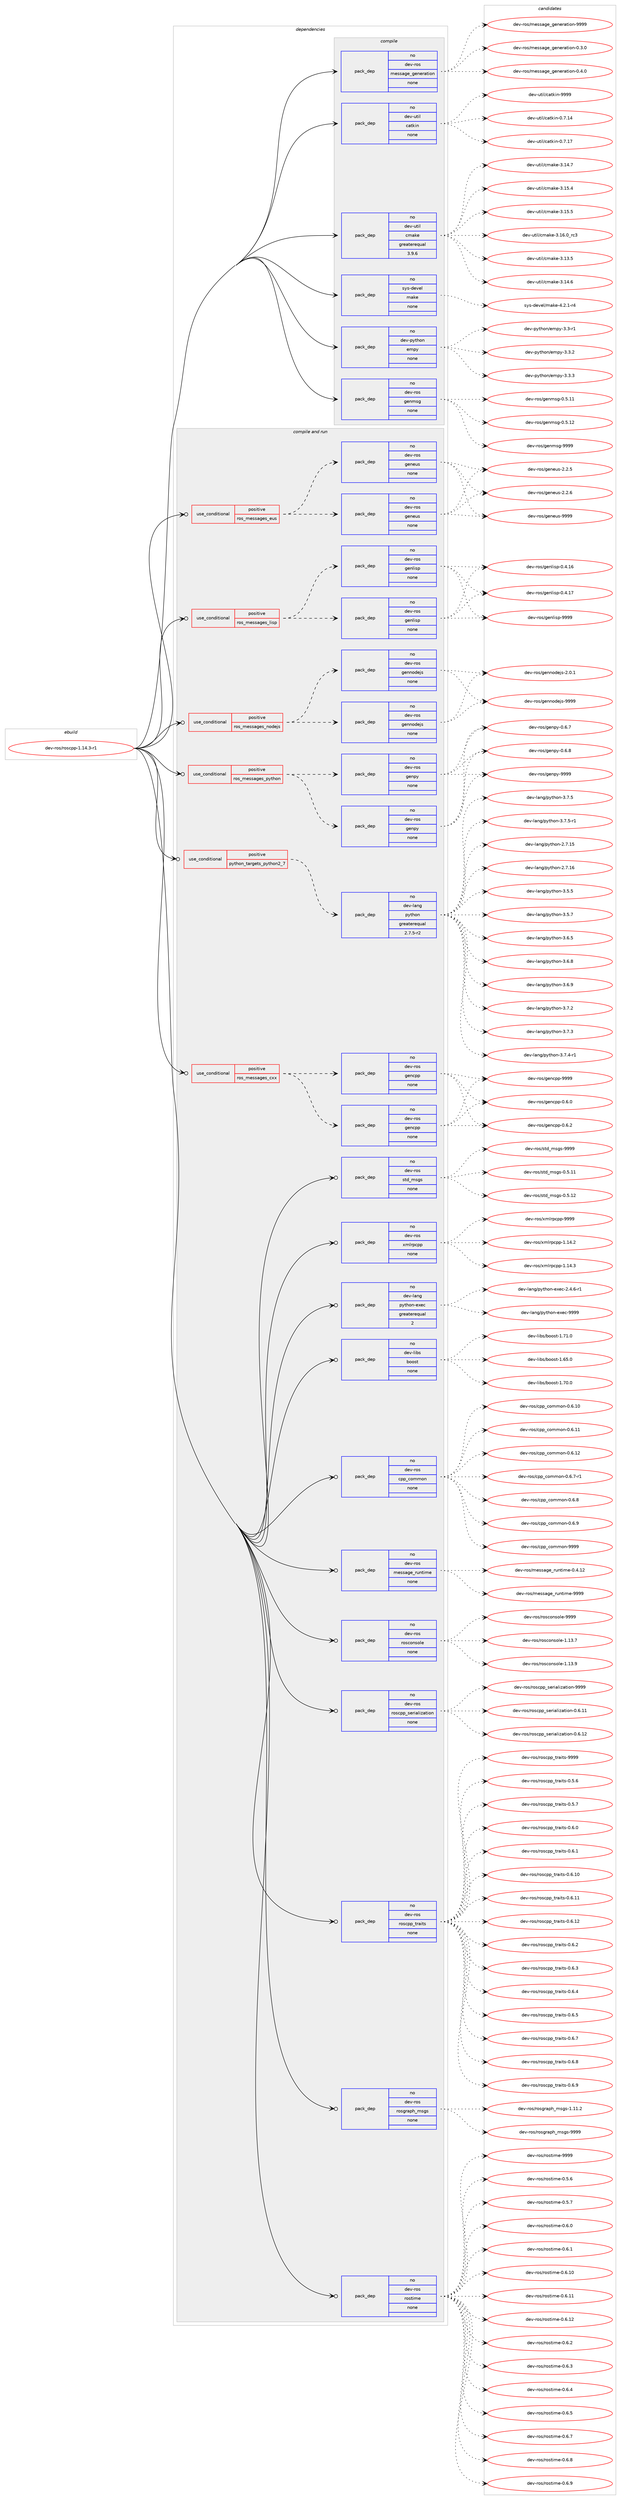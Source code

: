 digraph prolog {

# *************
# Graph options
# *************

newrank=true;
concentrate=true;
compound=true;
graph [rankdir=LR,fontname=Helvetica,fontsize=10,ranksep=1.5];#, ranksep=2.5, nodesep=0.2];
edge  [arrowhead=vee];
node  [fontname=Helvetica,fontsize=10];

# **********
# The ebuild
# **********

subgraph cluster_leftcol {
color=gray;
rank=same;
label=<<i>ebuild</i>>;
id [label="dev-ros/roscpp-1.14.3-r1", color=red, width=4, href="../dev-ros/roscpp-1.14.3-r1.svg"];
}

# ****************
# The dependencies
# ****************

subgraph cluster_midcol {
color=gray;
label=<<i>dependencies</i>>;
subgraph cluster_compile {
fillcolor="#eeeeee";
style=filled;
label=<<i>compile</i>>;
subgraph pack494303 {
dependency660759 [label=<<TABLE BORDER="0" CELLBORDER="1" CELLSPACING="0" CELLPADDING="4" WIDTH="220"><TR><TD ROWSPAN="6" CELLPADDING="30">pack_dep</TD></TR><TR><TD WIDTH="110">no</TD></TR><TR><TD>dev-python</TD></TR><TR><TD>empy</TD></TR><TR><TD>none</TD></TR><TR><TD></TD></TR></TABLE>>, shape=none, color=blue];
}
id:e -> dependency660759:w [weight=20,style="solid",arrowhead="vee"];
subgraph pack494304 {
dependency660760 [label=<<TABLE BORDER="0" CELLBORDER="1" CELLSPACING="0" CELLPADDING="4" WIDTH="220"><TR><TD ROWSPAN="6" CELLPADDING="30">pack_dep</TD></TR><TR><TD WIDTH="110">no</TD></TR><TR><TD>dev-ros</TD></TR><TR><TD>genmsg</TD></TR><TR><TD>none</TD></TR><TR><TD></TD></TR></TABLE>>, shape=none, color=blue];
}
id:e -> dependency660760:w [weight=20,style="solid",arrowhead="vee"];
subgraph pack494305 {
dependency660761 [label=<<TABLE BORDER="0" CELLBORDER="1" CELLSPACING="0" CELLPADDING="4" WIDTH="220"><TR><TD ROWSPAN="6" CELLPADDING="30">pack_dep</TD></TR><TR><TD WIDTH="110">no</TD></TR><TR><TD>dev-ros</TD></TR><TR><TD>message_generation</TD></TR><TR><TD>none</TD></TR><TR><TD></TD></TR></TABLE>>, shape=none, color=blue];
}
id:e -> dependency660761:w [weight=20,style="solid",arrowhead="vee"];
subgraph pack494306 {
dependency660762 [label=<<TABLE BORDER="0" CELLBORDER="1" CELLSPACING="0" CELLPADDING="4" WIDTH="220"><TR><TD ROWSPAN="6" CELLPADDING="30">pack_dep</TD></TR><TR><TD WIDTH="110">no</TD></TR><TR><TD>dev-util</TD></TR><TR><TD>catkin</TD></TR><TR><TD>none</TD></TR><TR><TD></TD></TR></TABLE>>, shape=none, color=blue];
}
id:e -> dependency660762:w [weight=20,style="solid",arrowhead="vee"];
subgraph pack494307 {
dependency660763 [label=<<TABLE BORDER="0" CELLBORDER="1" CELLSPACING="0" CELLPADDING="4" WIDTH="220"><TR><TD ROWSPAN="6" CELLPADDING="30">pack_dep</TD></TR><TR><TD WIDTH="110">no</TD></TR><TR><TD>dev-util</TD></TR><TR><TD>cmake</TD></TR><TR><TD>greaterequal</TD></TR><TR><TD>3.9.6</TD></TR></TABLE>>, shape=none, color=blue];
}
id:e -> dependency660763:w [weight=20,style="solid",arrowhead="vee"];
subgraph pack494308 {
dependency660764 [label=<<TABLE BORDER="0" CELLBORDER="1" CELLSPACING="0" CELLPADDING="4" WIDTH="220"><TR><TD ROWSPAN="6" CELLPADDING="30">pack_dep</TD></TR><TR><TD WIDTH="110">no</TD></TR><TR><TD>sys-devel</TD></TR><TR><TD>make</TD></TR><TR><TD>none</TD></TR><TR><TD></TD></TR></TABLE>>, shape=none, color=blue];
}
id:e -> dependency660764:w [weight=20,style="solid",arrowhead="vee"];
}
subgraph cluster_compileandrun {
fillcolor="#eeeeee";
style=filled;
label=<<i>compile and run</i>>;
subgraph cond154550 {
dependency660765 [label=<<TABLE BORDER="0" CELLBORDER="1" CELLSPACING="0" CELLPADDING="4"><TR><TD ROWSPAN="3" CELLPADDING="10">use_conditional</TD></TR><TR><TD>positive</TD></TR><TR><TD>python_targets_python2_7</TD></TR></TABLE>>, shape=none, color=red];
subgraph pack494309 {
dependency660766 [label=<<TABLE BORDER="0" CELLBORDER="1" CELLSPACING="0" CELLPADDING="4" WIDTH="220"><TR><TD ROWSPAN="6" CELLPADDING="30">pack_dep</TD></TR><TR><TD WIDTH="110">no</TD></TR><TR><TD>dev-lang</TD></TR><TR><TD>python</TD></TR><TR><TD>greaterequal</TD></TR><TR><TD>2.7.5-r2</TD></TR></TABLE>>, shape=none, color=blue];
}
dependency660765:e -> dependency660766:w [weight=20,style="dashed",arrowhead="vee"];
}
id:e -> dependency660765:w [weight=20,style="solid",arrowhead="odotvee"];
subgraph cond154551 {
dependency660767 [label=<<TABLE BORDER="0" CELLBORDER="1" CELLSPACING="0" CELLPADDING="4"><TR><TD ROWSPAN="3" CELLPADDING="10">use_conditional</TD></TR><TR><TD>positive</TD></TR><TR><TD>ros_messages_cxx</TD></TR></TABLE>>, shape=none, color=red];
subgraph pack494310 {
dependency660768 [label=<<TABLE BORDER="0" CELLBORDER="1" CELLSPACING="0" CELLPADDING="4" WIDTH="220"><TR><TD ROWSPAN="6" CELLPADDING="30">pack_dep</TD></TR><TR><TD WIDTH="110">no</TD></TR><TR><TD>dev-ros</TD></TR><TR><TD>gencpp</TD></TR><TR><TD>none</TD></TR><TR><TD></TD></TR></TABLE>>, shape=none, color=blue];
}
dependency660767:e -> dependency660768:w [weight=20,style="dashed",arrowhead="vee"];
subgraph pack494311 {
dependency660769 [label=<<TABLE BORDER="0" CELLBORDER="1" CELLSPACING="0" CELLPADDING="4" WIDTH="220"><TR><TD ROWSPAN="6" CELLPADDING="30">pack_dep</TD></TR><TR><TD WIDTH="110">no</TD></TR><TR><TD>dev-ros</TD></TR><TR><TD>gencpp</TD></TR><TR><TD>none</TD></TR><TR><TD></TD></TR></TABLE>>, shape=none, color=blue];
}
dependency660767:e -> dependency660769:w [weight=20,style="dashed",arrowhead="vee"];
}
id:e -> dependency660767:w [weight=20,style="solid",arrowhead="odotvee"];
subgraph cond154552 {
dependency660770 [label=<<TABLE BORDER="0" CELLBORDER="1" CELLSPACING="0" CELLPADDING="4"><TR><TD ROWSPAN="3" CELLPADDING="10">use_conditional</TD></TR><TR><TD>positive</TD></TR><TR><TD>ros_messages_eus</TD></TR></TABLE>>, shape=none, color=red];
subgraph pack494312 {
dependency660771 [label=<<TABLE BORDER="0" CELLBORDER="1" CELLSPACING="0" CELLPADDING="4" WIDTH="220"><TR><TD ROWSPAN="6" CELLPADDING="30">pack_dep</TD></TR><TR><TD WIDTH="110">no</TD></TR><TR><TD>dev-ros</TD></TR><TR><TD>geneus</TD></TR><TR><TD>none</TD></TR><TR><TD></TD></TR></TABLE>>, shape=none, color=blue];
}
dependency660770:e -> dependency660771:w [weight=20,style="dashed",arrowhead="vee"];
subgraph pack494313 {
dependency660772 [label=<<TABLE BORDER="0" CELLBORDER="1" CELLSPACING="0" CELLPADDING="4" WIDTH="220"><TR><TD ROWSPAN="6" CELLPADDING="30">pack_dep</TD></TR><TR><TD WIDTH="110">no</TD></TR><TR><TD>dev-ros</TD></TR><TR><TD>geneus</TD></TR><TR><TD>none</TD></TR><TR><TD></TD></TR></TABLE>>, shape=none, color=blue];
}
dependency660770:e -> dependency660772:w [weight=20,style="dashed",arrowhead="vee"];
}
id:e -> dependency660770:w [weight=20,style="solid",arrowhead="odotvee"];
subgraph cond154553 {
dependency660773 [label=<<TABLE BORDER="0" CELLBORDER="1" CELLSPACING="0" CELLPADDING="4"><TR><TD ROWSPAN="3" CELLPADDING="10">use_conditional</TD></TR><TR><TD>positive</TD></TR><TR><TD>ros_messages_lisp</TD></TR></TABLE>>, shape=none, color=red];
subgraph pack494314 {
dependency660774 [label=<<TABLE BORDER="0" CELLBORDER="1" CELLSPACING="0" CELLPADDING="4" WIDTH="220"><TR><TD ROWSPAN="6" CELLPADDING="30">pack_dep</TD></TR><TR><TD WIDTH="110">no</TD></TR><TR><TD>dev-ros</TD></TR><TR><TD>genlisp</TD></TR><TR><TD>none</TD></TR><TR><TD></TD></TR></TABLE>>, shape=none, color=blue];
}
dependency660773:e -> dependency660774:w [weight=20,style="dashed",arrowhead="vee"];
subgraph pack494315 {
dependency660775 [label=<<TABLE BORDER="0" CELLBORDER="1" CELLSPACING="0" CELLPADDING="4" WIDTH="220"><TR><TD ROWSPAN="6" CELLPADDING="30">pack_dep</TD></TR><TR><TD WIDTH="110">no</TD></TR><TR><TD>dev-ros</TD></TR><TR><TD>genlisp</TD></TR><TR><TD>none</TD></TR><TR><TD></TD></TR></TABLE>>, shape=none, color=blue];
}
dependency660773:e -> dependency660775:w [weight=20,style="dashed",arrowhead="vee"];
}
id:e -> dependency660773:w [weight=20,style="solid",arrowhead="odotvee"];
subgraph cond154554 {
dependency660776 [label=<<TABLE BORDER="0" CELLBORDER="1" CELLSPACING="0" CELLPADDING="4"><TR><TD ROWSPAN="3" CELLPADDING="10">use_conditional</TD></TR><TR><TD>positive</TD></TR><TR><TD>ros_messages_nodejs</TD></TR></TABLE>>, shape=none, color=red];
subgraph pack494316 {
dependency660777 [label=<<TABLE BORDER="0" CELLBORDER="1" CELLSPACING="0" CELLPADDING="4" WIDTH="220"><TR><TD ROWSPAN="6" CELLPADDING="30">pack_dep</TD></TR><TR><TD WIDTH="110">no</TD></TR><TR><TD>dev-ros</TD></TR><TR><TD>gennodejs</TD></TR><TR><TD>none</TD></TR><TR><TD></TD></TR></TABLE>>, shape=none, color=blue];
}
dependency660776:e -> dependency660777:w [weight=20,style="dashed",arrowhead="vee"];
subgraph pack494317 {
dependency660778 [label=<<TABLE BORDER="0" CELLBORDER="1" CELLSPACING="0" CELLPADDING="4" WIDTH="220"><TR><TD ROWSPAN="6" CELLPADDING="30">pack_dep</TD></TR><TR><TD WIDTH="110">no</TD></TR><TR><TD>dev-ros</TD></TR><TR><TD>gennodejs</TD></TR><TR><TD>none</TD></TR><TR><TD></TD></TR></TABLE>>, shape=none, color=blue];
}
dependency660776:e -> dependency660778:w [weight=20,style="dashed",arrowhead="vee"];
}
id:e -> dependency660776:w [weight=20,style="solid",arrowhead="odotvee"];
subgraph cond154555 {
dependency660779 [label=<<TABLE BORDER="0" CELLBORDER="1" CELLSPACING="0" CELLPADDING="4"><TR><TD ROWSPAN="3" CELLPADDING="10">use_conditional</TD></TR><TR><TD>positive</TD></TR><TR><TD>ros_messages_python</TD></TR></TABLE>>, shape=none, color=red];
subgraph pack494318 {
dependency660780 [label=<<TABLE BORDER="0" CELLBORDER="1" CELLSPACING="0" CELLPADDING="4" WIDTH="220"><TR><TD ROWSPAN="6" CELLPADDING="30">pack_dep</TD></TR><TR><TD WIDTH="110">no</TD></TR><TR><TD>dev-ros</TD></TR><TR><TD>genpy</TD></TR><TR><TD>none</TD></TR><TR><TD></TD></TR></TABLE>>, shape=none, color=blue];
}
dependency660779:e -> dependency660780:w [weight=20,style="dashed",arrowhead="vee"];
subgraph pack494319 {
dependency660781 [label=<<TABLE BORDER="0" CELLBORDER="1" CELLSPACING="0" CELLPADDING="4" WIDTH="220"><TR><TD ROWSPAN="6" CELLPADDING="30">pack_dep</TD></TR><TR><TD WIDTH="110">no</TD></TR><TR><TD>dev-ros</TD></TR><TR><TD>genpy</TD></TR><TR><TD>none</TD></TR><TR><TD></TD></TR></TABLE>>, shape=none, color=blue];
}
dependency660779:e -> dependency660781:w [weight=20,style="dashed",arrowhead="vee"];
}
id:e -> dependency660779:w [weight=20,style="solid",arrowhead="odotvee"];
subgraph pack494320 {
dependency660782 [label=<<TABLE BORDER="0" CELLBORDER="1" CELLSPACING="0" CELLPADDING="4" WIDTH="220"><TR><TD ROWSPAN="6" CELLPADDING="30">pack_dep</TD></TR><TR><TD WIDTH="110">no</TD></TR><TR><TD>dev-lang</TD></TR><TR><TD>python-exec</TD></TR><TR><TD>greaterequal</TD></TR><TR><TD>2</TD></TR></TABLE>>, shape=none, color=blue];
}
id:e -> dependency660782:w [weight=20,style="solid",arrowhead="odotvee"];
subgraph pack494321 {
dependency660783 [label=<<TABLE BORDER="0" CELLBORDER="1" CELLSPACING="0" CELLPADDING="4" WIDTH="220"><TR><TD ROWSPAN="6" CELLPADDING="30">pack_dep</TD></TR><TR><TD WIDTH="110">no</TD></TR><TR><TD>dev-libs</TD></TR><TR><TD>boost</TD></TR><TR><TD>none</TD></TR><TR><TD></TD></TR></TABLE>>, shape=none, color=blue];
}
id:e -> dependency660783:w [weight=20,style="solid",arrowhead="odotvee"];
subgraph pack494322 {
dependency660784 [label=<<TABLE BORDER="0" CELLBORDER="1" CELLSPACING="0" CELLPADDING="4" WIDTH="220"><TR><TD ROWSPAN="6" CELLPADDING="30">pack_dep</TD></TR><TR><TD WIDTH="110">no</TD></TR><TR><TD>dev-ros</TD></TR><TR><TD>cpp_common</TD></TR><TR><TD>none</TD></TR><TR><TD></TD></TR></TABLE>>, shape=none, color=blue];
}
id:e -> dependency660784:w [weight=20,style="solid",arrowhead="odotvee"];
subgraph pack494323 {
dependency660785 [label=<<TABLE BORDER="0" CELLBORDER="1" CELLSPACING="0" CELLPADDING="4" WIDTH="220"><TR><TD ROWSPAN="6" CELLPADDING="30">pack_dep</TD></TR><TR><TD WIDTH="110">no</TD></TR><TR><TD>dev-ros</TD></TR><TR><TD>message_runtime</TD></TR><TR><TD>none</TD></TR><TR><TD></TD></TR></TABLE>>, shape=none, color=blue];
}
id:e -> dependency660785:w [weight=20,style="solid",arrowhead="odotvee"];
subgraph pack494324 {
dependency660786 [label=<<TABLE BORDER="0" CELLBORDER="1" CELLSPACING="0" CELLPADDING="4" WIDTH="220"><TR><TD ROWSPAN="6" CELLPADDING="30">pack_dep</TD></TR><TR><TD WIDTH="110">no</TD></TR><TR><TD>dev-ros</TD></TR><TR><TD>rosconsole</TD></TR><TR><TD>none</TD></TR><TR><TD></TD></TR></TABLE>>, shape=none, color=blue];
}
id:e -> dependency660786:w [weight=20,style="solid",arrowhead="odotvee"];
subgraph pack494325 {
dependency660787 [label=<<TABLE BORDER="0" CELLBORDER="1" CELLSPACING="0" CELLPADDING="4" WIDTH="220"><TR><TD ROWSPAN="6" CELLPADDING="30">pack_dep</TD></TR><TR><TD WIDTH="110">no</TD></TR><TR><TD>dev-ros</TD></TR><TR><TD>roscpp_serialization</TD></TR><TR><TD>none</TD></TR><TR><TD></TD></TR></TABLE>>, shape=none, color=blue];
}
id:e -> dependency660787:w [weight=20,style="solid",arrowhead="odotvee"];
subgraph pack494326 {
dependency660788 [label=<<TABLE BORDER="0" CELLBORDER="1" CELLSPACING="0" CELLPADDING="4" WIDTH="220"><TR><TD ROWSPAN="6" CELLPADDING="30">pack_dep</TD></TR><TR><TD WIDTH="110">no</TD></TR><TR><TD>dev-ros</TD></TR><TR><TD>roscpp_traits</TD></TR><TR><TD>none</TD></TR><TR><TD></TD></TR></TABLE>>, shape=none, color=blue];
}
id:e -> dependency660788:w [weight=20,style="solid",arrowhead="odotvee"];
subgraph pack494327 {
dependency660789 [label=<<TABLE BORDER="0" CELLBORDER="1" CELLSPACING="0" CELLPADDING="4" WIDTH="220"><TR><TD ROWSPAN="6" CELLPADDING="30">pack_dep</TD></TR><TR><TD WIDTH="110">no</TD></TR><TR><TD>dev-ros</TD></TR><TR><TD>rosgraph_msgs</TD></TR><TR><TD>none</TD></TR><TR><TD></TD></TR></TABLE>>, shape=none, color=blue];
}
id:e -> dependency660789:w [weight=20,style="solid",arrowhead="odotvee"];
subgraph pack494328 {
dependency660790 [label=<<TABLE BORDER="0" CELLBORDER="1" CELLSPACING="0" CELLPADDING="4" WIDTH="220"><TR><TD ROWSPAN="6" CELLPADDING="30">pack_dep</TD></TR><TR><TD WIDTH="110">no</TD></TR><TR><TD>dev-ros</TD></TR><TR><TD>rostime</TD></TR><TR><TD>none</TD></TR><TR><TD></TD></TR></TABLE>>, shape=none, color=blue];
}
id:e -> dependency660790:w [weight=20,style="solid",arrowhead="odotvee"];
subgraph pack494329 {
dependency660791 [label=<<TABLE BORDER="0" CELLBORDER="1" CELLSPACING="0" CELLPADDING="4" WIDTH="220"><TR><TD ROWSPAN="6" CELLPADDING="30">pack_dep</TD></TR><TR><TD WIDTH="110">no</TD></TR><TR><TD>dev-ros</TD></TR><TR><TD>std_msgs</TD></TR><TR><TD>none</TD></TR><TR><TD></TD></TR></TABLE>>, shape=none, color=blue];
}
id:e -> dependency660791:w [weight=20,style="solid",arrowhead="odotvee"];
subgraph pack494330 {
dependency660792 [label=<<TABLE BORDER="0" CELLBORDER="1" CELLSPACING="0" CELLPADDING="4" WIDTH="220"><TR><TD ROWSPAN="6" CELLPADDING="30">pack_dep</TD></TR><TR><TD WIDTH="110">no</TD></TR><TR><TD>dev-ros</TD></TR><TR><TD>xmlrpcpp</TD></TR><TR><TD>none</TD></TR><TR><TD></TD></TR></TABLE>>, shape=none, color=blue];
}
id:e -> dependency660792:w [weight=20,style="solid",arrowhead="odotvee"];
}
subgraph cluster_run {
fillcolor="#eeeeee";
style=filled;
label=<<i>run</i>>;
}
}

# **************
# The candidates
# **************

subgraph cluster_choices {
rank=same;
color=gray;
label=<<i>candidates</i>>;

subgraph choice494303 {
color=black;
nodesep=1;
choice1001011184511212111610411111047101109112121455146514511449 [label="dev-python/empy-3.3-r1", color=red, width=4,href="../dev-python/empy-3.3-r1.svg"];
choice1001011184511212111610411111047101109112121455146514650 [label="dev-python/empy-3.3.2", color=red, width=4,href="../dev-python/empy-3.3.2.svg"];
choice1001011184511212111610411111047101109112121455146514651 [label="dev-python/empy-3.3.3", color=red, width=4,href="../dev-python/empy-3.3.3.svg"];
dependency660759:e -> choice1001011184511212111610411111047101109112121455146514511449:w [style=dotted,weight="100"];
dependency660759:e -> choice1001011184511212111610411111047101109112121455146514650:w [style=dotted,weight="100"];
dependency660759:e -> choice1001011184511212111610411111047101109112121455146514651:w [style=dotted,weight="100"];
}
subgraph choice494304 {
color=black;
nodesep=1;
choice100101118451141111154710310111010911510345484653464949 [label="dev-ros/genmsg-0.5.11", color=red, width=4,href="../dev-ros/genmsg-0.5.11.svg"];
choice100101118451141111154710310111010911510345484653464950 [label="dev-ros/genmsg-0.5.12", color=red, width=4,href="../dev-ros/genmsg-0.5.12.svg"];
choice10010111845114111115471031011101091151034557575757 [label="dev-ros/genmsg-9999", color=red, width=4,href="../dev-ros/genmsg-9999.svg"];
dependency660760:e -> choice100101118451141111154710310111010911510345484653464949:w [style=dotted,weight="100"];
dependency660760:e -> choice100101118451141111154710310111010911510345484653464950:w [style=dotted,weight="100"];
dependency660760:e -> choice10010111845114111115471031011101091151034557575757:w [style=dotted,weight="100"];
}
subgraph choice494305 {
color=black;
nodesep=1;
choice1001011184511411111547109101115115971031019510310111010111497116105111110454846514648 [label="dev-ros/message_generation-0.3.0", color=red, width=4,href="../dev-ros/message_generation-0.3.0.svg"];
choice1001011184511411111547109101115115971031019510310111010111497116105111110454846524648 [label="dev-ros/message_generation-0.4.0", color=red, width=4,href="../dev-ros/message_generation-0.4.0.svg"];
choice10010111845114111115471091011151159710310195103101110101114971161051111104557575757 [label="dev-ros/message_generation-9999", color=red, width=4,href="../dev-ros/message_generation-9999.svg"];
dependency660761:e -> choice1001011184511411111547109101115115971031019510310111010111497116105111110454846514648:w [style=dotted,weight="100"];
dependency660761:e -> choice1001011184511411111547109101115115971031019510310111010111497116105111110454846524648:w [style=dotted,weight="100"];
dependency660761:e -> choice10010111845114111115471091011151159710310195103101110101114971161051111104557575757:w [style=dotted,weight="100"];
}
subgraph choice494306 {
color=black;
nodesep=1;
choice1001011184511711610510847999711610710511045484655464952 [label="dev-util/catkin-0.7.14", color=red, width=4,href="../dev-util/catkin-0.7.14.svg"];
choice1001011184511711610510847999711610710511045484655464955 [label="dev-util/catkin-0.7.17", color=red, width=4,href="../dev-util/catkin-0.7.17.svg"];
choice100101118451171161051084799971161071051104557575757 [label="dev-util/catkin-9999", color=red, width=4,href="../dev-util/catkin-9999.svg"];
dependency660762:e -> choice1001011184511711610510847999711610710511045484655464952:w [style=dotted,weight="100"];
dependency660762:e -> choice1001011184511711610510847999711610710511045484655464955:w [style=dotted,weight="100"];
dependency660762:e -> choice100101118451171161051084799971161071051104557575757:w [style=dotted,weight="100"];
}
subgraph choice494307 {
color=black;
nodesep=1;
choice1001011184511711610510847991099710710145514649514653 [label="dev-util/cmake-3.13.5", color=red, width=4,href="../dev-util/cmake-3.13.5.svg"];
choice1001011184511711610510847991099710710145514649524654 [label="dev-util/cmake-3.14.6", color=red, width=4,href="../dev-util/cmake-3.14.6.svg"];
choice1001011184511711610510847991099710710145514649524655 [label="dev-util/cmake-3.14.7", color=red, width=4,href="../dev-util/cmake-3.14.7.svg"];
choice1001011184511711610510847991099710710145514649534652 [label="dev-util/cmake-3.15.4", color=red, width=4,href="../dev-util/cmake-3.15.4.svg"];
choice1001011184511711610510847991099710710145514649534653 [label="dev-util/cmake-3.15.5", color=red, width=4,href="../dev-util/cmake-3.15.5.svg"];
choice1001011184511711610510847991099710710145514649544648951149951 [label="dev-util/cmake-3.16.0_rc3", color=red, width=4,href="../dev-util/cmake-3.16.0_rc3.svg"];
dependency660763:e -> choice1001011184511711610510847991099710710145514649514653:w [style=dotted,weight="100"];
dependency660763:e -> choice1001011184511711610510847991099710710145514649524654:w [style=dotted,weight="100"];
dependency660763:e -> choice1001011184511711610510847991099710710145514649524655:w [style=dotted,weight="100"];
dependency660763:e -> choice1001011184511711610510847991099710710145514649534652:w [style=dotted,weight="100"];
dependency660763:e -> choice1001011184511711610510847991099710710145514649534653:w [style=dotted,weight="100"];
dependency660763:e -> choice1001011184511711610510847991099710710145514649544648951149951:w [style=dotted,weight="100"];
}
subgraph choice494308 {
color=black;
nodesep=1;
choice1151211154510010111810110847109971071014552465046494511452 [label="sys-devel/make-4.2.1-r4", color=red, width=4,href="../sys-devel/make-4.2.1-r4.svg"];
dependency660764:e -> choice1151211154510010111810110847109971071014552465046494511452:w [style=dotted,weight="100"];
}
subgraph choice494309 {
color=black;
nodesep=1;
choice10010111845108971101034711212111610411111045504655464953 [label="dev-lang/python-2.7.15", color=red, width=4,href="../dev-lang/python-2.7.15.svg"];
choice10010111845108971101034711212111610411111045504655464954 [label="dev-lang/python-2.7.16", color=red, width=4,href="../dev-lang/python-2.7.16.svg"];
choice100101118451089711010347112121116104111110455146534653 [label="dev-lang/python-3.5.5", color=red, width=4,href="../dev-lang/python-3.5.5.svg"];
choice100101118451089711010347112121116104111110455146534655 [label="dev-lang/python-3.5.7", color=red, width=4,href="../dev-lang/python-3.5.7.svg"];
choice100101118451089711010347112121116104111110455146544653 [label="dev-lang/python-3.6.5", color=red, width=4,href="../dev-lang/python-3.6.5.svg"];
choice100101118451089711010347112121116104111110455146544656 [label="dev-lang/python-3.6.8", color=red, width=4,href="../dev-lang/python-3.6.8.svg"];
choice100101118451089711010347112121116104111110455146544657 [label="dev-lang/python-3.6.9", color=red, width=4,href="../dev-lang/python-3.6.9.svg"];
choice100101118451089711010347112121116104111110455146554650 [label="dev-lang/python-3.7.2", color=red, width=4,href="../dev-lang/python-3.7.2.svg"];
choice100101118451089711010347112121116104111110455146554651 [label="dev-lang/python-3.7.3", color=red, width=4,href="../dev-lang/python-3.7.3.svg"];
choice1001011184510897110103471121211161041111104551465546524511449 [label="dev-lang/python-3.7.4-r1", color=red, width=4,href="../dev-lang/python-3.7.4-r1.svg"];
choice100101118451089711010347112121116104111110455146554653 [label="dev-lang/python-3.7.5", color=red, width=4,href="../dev-lang/python-3.7.5.svg"];
choice1001011184510897110103471121211161041111104551465546534511449 [label="dev-lang/python-3.7.5-r1", color=red, width=4,href="../dev-lang/python-3.7.5-r1.svg"];
dependency660766:e -> choice10010111845108971101034711212111610411111045504655464953:w [style=dotted,weight="100"];
dependency660766:e -> choice10010111845108971101034711212111610411111045504655464954:w [style=dotted,weight="100"];
dependency660766:e -> choice100101118451089711010347112121116104111110455146534653:w [style=dotted,weight="100"];
dependency660766:e -> choice100101118451089711010347112121116104111110455146534655:w [style=dotted,weight="100"];
dependency660766:e -> choice100101118451089711010347112121116104111110455146544653:w [style=dotted,weight="100"];
dependency660766:e -> choice100101118451089711010347112121116104111110455146544656:w [style=dotted,weight="100"];
dependency660766:e -> choice100101118451089711010347112121116104111110455146544657:w [style=dotted,weight="100"];
dependency660766:e -> choice100101118451089711010347112121116104111110455146554650:w [style=dotted,weight="100"];
dependency660766:e -> choice100101118451089711010347112121116104111110455146554651:w [style=dotted,weight="100"];
dependency660766:e -> choice1001011184510897110103471121211161041111104551465546524511449:w [style=dotted,weight="100"];
dependency660766:e -> choice100101118451089711010347112121116104111110455146554653:w [style=dotted,weight="100"];
dependency660766:e -> choice1001011184510897110103471121211161041111104551465546534511449:w [style=dotted,weight="100"];
}
subgraph choice494310 {
color=black;
nodesep=1;
choice100101118451141111154710310111099112112454846544648 [label="dev-ros/gencpp-0.6.0", color=red, width=4,href="../dev-ros/gencpp-0.6.0.svg"];
choice100101118451141111154710310111099112112454846544650 [label="dev-ros/gencpp-0.6.2", color=red, width=4,href="../dev-ros/gencpp-0.6.2.svg"];
choice1001011184511411111547103101110991121124557575757 [label="dev-ros/gencpp-9999", color=red, width=4,href="../dev-ros/gencpp-9999.svg"];
dependency660768:e -> choice100101118451141111154710310111099112112454846544648:w [style=dotted,weight="100"];
dependency660768:e -> choice100101118451141111154710310111099112112454846544650:w [style=dotted,weight="100"];
dependency660768:e -> choice1001011184511411111547103101110991121124557575757:w [style=dotted,weight="100"];
}
subgraph choice494311 {
color=black;
nodesep=1;
choice100101118451141111154710310111099112112454846544648 [label="dev-ros/gencpp-0.6.0", color=red, width=4,href="../dev-ros/gencpp-0.6.0.svg"];
choice100101118451141111154710310111099112112454846544650 [label="dev-ros/gencpp-0.6.2", color=red, width=4,href="../dev-ros/gencpp-0.6.2.svg"];
choice1001011184511411111547103101110991121124557575757 [label="dev-ros/gencpp-9999", color=red, width=4,href="../dev-ros/gencpp-9999.svg"];
dependency660769:e -> choice100101118451141111154710310111099112112454846544648:w [style=dotted,weight="100"];
dependency660769:e -> choice100101118451141111154710310111099112112454846544650:w [style=dotted,weight="100"];
dependency660769:e -> choice1001011184511411111547103101110991121124557575757:w [style=dotted,weight="100"];
}
subgraph choice494312 {
color=black;
nodesep=1;
choice1001011184511411111547103101110101117115455046504653 [label="dev-ros/geneus-2.2.5", color=red, width=4,href="../dev-ros/geneus-2.2.5.svg"];
choice1001011184511411111547103101110101117115455046504654 [label="dev-ros/geneus-2.2.6", color=red, width=4,href="../dev-ros/geneus-2.2.6.svg"];
choice10010111845114111115471031011101011171154557575757 [label="dev-ros/geneus-9999", color=red, width=4,href="../dev-ros/geneus-9999.svg"];
dependency660771:e -> choice1001011184511411111547103101110101117115455046504653:w [style=dotted,weight="100"];
dependency660771:e -> choice1001011184511411111547103101110101117115455046504654:w [style=dotted,weight="100"];
dependency660771:e -> choice10010111845114111115471031011101011171154557575757:w [style=dotted,weight="100"];
}
subgraph choice494313 {
color=black;
nodesep=1;
choice1001011184511411111547103101110101117115455046504653 [label="dev-ros/geneus-2.2.5", color=red, width=4,href="../dev-ros/geneus-2.2.5.svg"];
choice1001011184511411111547103101110101117115455046504654 [label="dev-ros/geneus-2.2.6", color=red, width=4,href="../dev-ros/geneus-2.2.6.svg"];
choice10010111845114111115471031011101011171154557575757 [label="dev-ros/geneus-9999", color=red, width=4,href="../dev-ros/geneus-9999.svg"];
dependency660772:e -> choice1001011184511411111547103101110101117115455046504653:w [style=dotted,weight="100"];
dependency660772:e -> choice1001011184511411111547103101110101117115455046504654:w [style=dotted,weight="100"];
dependency660772:e -> choice10010111845114111115471031011101011171154557575757:w [style=dotted,weight="100"];
}
subgraph choice494314 {
color=black;
nodesep=1;
choice100101118451141111154710310111010810511511245484652464954 [label="dev-ros/genlisp-0.4.16", color=red, width=4,href="../dev-ros/genlisp-0.4.16.svg"];
choice100101118451141111154710310111010810511511245484652464955 [label="dev-ros/genlisp-0.4.17", color=red, width=4,href="../dev-ros/genlisp-0.4.17.svg"];
choice10010111845114111115471031011101081051151124557575757 [label="dev-ros/genlisp-9999", color=red, width=4,href="../dev-ros/genlisp-9999.svg"];
dependency660774:e -> choice100101118451141111154710310111010810511511245484652464954:w [style=dotted,weight="100"];
dependency660774:e -> choice100101118451141111154710310111010810511511245484652464955:w [style=dotted,weight="100"];
dependency660774:e -> choice10010111845114111115471031011101081051151124557575757:w [style=dotted,weight="100"];
}
subgraph choice494315 {
color=black;
nodesep=1;
choice100101118451141111154710310111010810511511245484652464954 [label="dev-ros/genlisp-0.4.16", color=red, width=4,href="../dev-ros/genlisp-0.4.16.svg"];
choice100101118451141111154710310111010810511511245484652464955 [label="dev-ros/genlisp-0.4.17", color=red, width=4,href="../dev-ros/genlisp-0.4.17.svg"];
choice10010111845114111115471031011101081051151124557575757 [label="dev-ros/genlisp-9999", color=red, width=4,href="../dev-ros/genlisp-9999.svg"];
dependency660775:e -> choice100101118451141111154710310111010810511511245484652464954:w [style=dotted,weight="100"];
dependency660775:e -> choice100101118451141111154710310111010810511511245484652464955:w [style=dotted,weight="100"];
dependency660775:e -> choice10010111845114111115471031011101081051151124557575757:w [style=dotted,weight="100"];
}
subgraph choice494316 {
color=black;
nodesep=1;
choice1001011184511411111547103101110110111100101106115455046484649 [label="dev-ros/gennodejs-2.0.1", color=red, width=4,href="../dev-ros/gennodejs-2.0.1.svg"];
choice10010111845114111115471031011101101111001011061154557575757 [label="dev-ros/gennodejs-9999", color=red, width=4,href="../dev-ros/gennodejs-9999.svg"];
dependency660777:e -> choice1001011184511411111547103101110110111100101106115455046484649:w [style=dotted,weight="100"];
dependency660777:e -> choice10010111845114111115471031011101101111001011061154557575757:w [style=dotted,weight="100"];
}
subgraph choice494317 {
color=black;
nodesep=1;
choice1001011184511411111547103101110110111100101106115455046484649 [label="dev-ros/gennodejs-2.0.1", color=red, width=4,href="../dev-ros/gennodejs-2.0.1.svg"];
choice10010111845114111115471031011101101111001011061154557575757 [label="dev-ros/gennodejs-9999", color=red, width=4,href="../dev-ros/gennodejs-9999.svg"];
dependency660778:e -> choice1001011184511411111547103101110110111100101106115455046484649:w [style=dotted,weight="100"];
dependency660778:e -> choice10010111845114111115471031011101101111001011061154557575757:w [style=dotted,weight="100"];
}
subgraph choice494318 {
color=black;
nodesep=1;
choice1001011184511411111547103101110112121454846544655 [label="dev-ros/genpy-0.6.7", color=red, width=4,href="../dev-ros/genpy-0.6.7.svg"];
choice1001011184511411111547103101110112121454846544656 [label="dev-ros/genpy-0.6.8", color=red, width=4,href="../dev-ros/genpy-0.6.8.svg"];
choice10010111845114111115471031011101121214557575757 [label="dev-ros/genpy-9999", color=red, width=4,href="../dev-ros/genpy-9999.svg"];
dependency660780:e -> choice1001011184511411111547103101110112121454846544655:w [style=dotted,weight="100"];
dependency660780:e -> choice1001011184511411111547103101110112121454846544656:w [style=dotted,weight="100"];
dependency660780:e -> choice10010111845114111115471031011101121214557575757:w [style=dotted,weight="100"];
}
subgraph choice494319 {
color=black;
nodesep=1;
choice1001011184511411111547103101110112121454846544655 [label="dev-ros/genpy-0.6.7", color=red, width=4,href="../dev-ros/genpy-0.6.7.svg"];
choice1001011184511411111547103101110112121454846544656 [label="dev-ros/genpy-0.6.8", color=red, width=4,href="../dev-ros/genpy-0.6.8.svg"];
choice10010111845114111115471031011101121214557575757 [label="dev-ros/genpy-9999", color=red, width=4,href="../dev-ros/genpy-9999.svg"];
dependency660781:e -> choice1001011184511411111547103101110112121454846544655:w [style=dotted,weight="100"];
dependency660781:e -> choice1001011184511411111547103101110112121454846544656:w [style=dotted,weight="100"];
dependency660781:e -> choice10010111845114111115471031011101121214557575757:w [style=dotted,weight="100"];
}
subgraph choice494320 {
color=black;
nodesep=1;
choice10010111845108971101034711212111610411111045101120101994550465246544511449 [label="dev-lang/python-exec-2.4.6-r1", color=red, width=4,href="../dev-lang/python-exec-2.4.6-r1.svg"];
choice10010111845108971101034711212111610411111045101120101994557575757 [label="dev-lang/python-exec-9999", color=red, width=4,href="../dev-lang/python-exec-9999.svg"];
dependency660782:e -> choice10010111845108971101034711212111610411111045101120101994550465246544511449:w [style=dotted,weight="100"];
dependency660782:e -> choice10010111845108971101034711212111610411111045101120101994557575757:w [style=dotted,weight="100"];
}
subgraph choice494321 {
color=black;
nodesep=1;
choice1001011184510810598115479811111111511645494654534648 [label="dev-libs/boost-1.65.0", color=red, width=4,href="../dev-libs/boost-1.65.0.svg"];
choice1001011184510810598115479811111111511645494655484648 [label="dev-libs/boost-1.70.0", color=red, width=4,href="../dev-libs/boost-1.70.0.svg"];
choice1001011184510810598115479811111111511645494655494648 [label="dev-libs/boost-1.71.0", color=red, width=4,href="../dev-libs/boost-1.71.0.svg"];
dependency660783:e -> choice1001011184510810598115479811111111511645494654534648:w [style=dotted,weight="100"];
dependency660783:e -> choice1001011184510810598115479811111111511645494655484648:w [style=dotted,weight="100"];
dependency660783:e -> choice1001011184510810598115479811111111511645494655494648:w [style=dotted,weight="100"];
}
subgraph choice494322 {
color=black;
nodesep=1;
choice100101118451141111154799112112959911110910911111045484654464948 [label="dev-ros/cpp_common-0.6.10", color=red, width=4,href="../dev-ros/cpp_common-0.6.10.svg"];
choice100101118451141111154799112112959911110910911111045484654464949 [label="dev-ros/cpp_common-0.6.11", color=red, width=4,href="../dev-ros/cpp_common-0.6.11.svg"];
choice100101118451141111154799112112959911110910911111045484654464950 [label="dev-ros/cpp_common-0.6.12", color=red, width=4,href="../dev-ros/cpp_common-0.6.12.svg"];
choice10010111845114111115479911211295991111091091111104548465446554511449 [label="dev-ros/cpp_common-0.6.7-r1", color=red, width=4,href="../dev-ros/cpp_common-0.6.7-r1.svg"];
choice1001011184511411111547991121129599111109109111110454846544656 [label="dev-ros/cpp_common-0.6.8", color=red, width=4,href="../dev-ros/cpp_common-0.6.8.svg"];
choice1001011184511411111547991121129599111109109111110454846544657 [label="dev-ros/cpp_common-0.6.9", color=red, width=4,href="../dev-ros/cpp_common-0.6.9.svg"];
choice10010111845114111115479911211295991111091091111104557575757 [label="dev-ros/cpp_common-9999", color=red, width=4,href="../dev-ros/cpp_common-9999.svg"];
dependency660784:e -> choice100101118451141111154799112112959911110910911111045484654464948:w [style=dotted,weight="100"];
dependency660784:e -> choice100101118451141111154799112112959911110910911111045484654464949:w [style=dotted,weight="100"];
dependency660784:e -> choice100101118451141111154799112112959911110910911111045484654464950:w [style=dotted,weight="100"];
dependency660784:e -> choice10010111845114111115479911211295991111091091111104548465446554511449:w [style=dotted,weight="100"];
dependency660784:e -> choice1001011184511411111547991121129599111109109111110454846544656:w [style=dotted,weight="100"];
dependency660784:e -> choice1001011184511411111547991121129599111109109111110454846544657:w [style=dotted,weight="100"];
dependency660784:e -> choice10010111845114111115479911211295991111091091111104557575757:w [style=dotted,weight="100"];
}
subgraph choice494323 {
color=black;
nodesep=1;
choice1001011184511411111547109101115115971031019511411711011610510910145484652464950 [label="dev-ros/message_runtime-0.4.12", color=red, width=4,href="../dev-ros/message_runtime-0.4.12.svg"];
choice100101118451141111154710910111511597103101951141171101161051091014557575757 [label="dev-ros/message_runtime-9999", color=red, width=4,href="../dev-ros/message_runtime-9999.svg"];
dependency660785:e -> choice1001011184511411111547109101115115971031019511411711011610510910145484652464950:w [style=dotted,weight="100"];
dependency660785:e -> choice100101118451141111154710910111511597103101951141171101161051091014557575757:w [style=dotted,weight="100"];
}
subgraph choice494324 {
color=black;
nodesep=1;
choice10010111845114111115471141111159911111011511110810145494649514655 [label="dev-ros/rosconsole-1.13.7", color=red, width=4,href="../dev-ros/rosconsole-1.13.7.svg"];
choice10010111845114111115471141111159911111011511110810145494649514657 [label="dev-ros/rosconsole-1.13.9", color=red, width=4,href="../dev-ros/rosconsole-1.13.9.svg"];
choice1001011184511411111547114111115991111101151111081014557575757 [label="dev-ros/rosconsole-9999", color=red, width=4,href="../dev-ros/rosconsole-9999.svg"];
dependency660786:e -> choice10010111845114111115471141111159911111011511110810145494649514655:w [style=dotted,weight="100"];
dependency660786:e -> choice10010111845114111115471141111159911111011511110810145494649514657:w [style=dotted,weight="100"];
dependency660786:e -> choice1001011184511411111547114111115991111101151111081014557575757:w [style=dotted,weight="100"];
}
subgraph choice494325 {
color=black;
nodesep=1;
choice10010111845114111115471141111159911211295115101114105971081051229711610511111045484654464949 [label="dev-ros/roscpp_serialization-0.6.11", color=red, width=4,href="../dev-ros/roscpp_serialization-0.6.11.svg"];
choice10010111845114111115471141111159911211295115101114105971081051229711610511111045484654464950 [label="dev-ros/roscpp_serialization-0.6.12", color=red, width=4,href="../dev-ros/roscpp_serialization-0.6.12.svg"];
choice1001011184511411111547114111115991121129511510111410597108105122971161051111104557575757 [label="dev-ros/roscpp_serialization-9999", color=red, width=4,href="../dev-ros/roscpp_serialization-9999.svg"];
dependency660787:e -> choice10010111845114111115471141111159911211295115101114105971081051229711610511111045484654464949:w [style=dotted,weight="100"];
dependency660787:e -> choice10010111845114111115471141111159911211295115101114105971081051229711610511111045484654464950:w [style=dotted,weight="100"];
dependency660787:e -> choice1001011184511411111547114111115991121129511510111410597108105122971161051111104557575757:w [style=dotted,weight="100"];
}
subgraph choice494326 {
color=black;
nodesep=1;
choice1001011184511411111547114111115991121129511611497105116115454846534654 [label="dev-ros/roscpp_traits-0.5.6", color=red, width=4,href="../dev-ros/roscpp_traits-0.5.6.svg"];
choice1001011184511411111547114111115991121129511611497105116115454846534655 [label="dev-ros/roscpp_traits-0.5.7", color=red, width=4,href="../dev-ros/roscpp_traits-0.5.7.svg"];
choice1001011184511411111547114111115991121129511611497105116115454846544648 [label="dev-ros/roscpp_traits-0.6.0", color=red, width=4,href="../dev-ros/roscpp_traits-0.6.0.svg"];
choice1001011184511411111547114111115991121129511611497105116115454846544649 [label="dev-ros/roscpp_traits-0.6.1", color=red, width=4,href="../dev-ros/roscpp_traits-0.6.1.svg"];
choice100101118451141111154711411111599112112951161149710511611545484654464948 [label="dev-ros/roscpp_traits-0.6.10", color=red, width=4,href="../dev-ros/roscpp_traits-0.6.10.svg"];
choice100101118451141111154711411111599112112951161149710511611545484654464949 [label="dev-ros/roscpp_traits-0.6.11", color=red, width=4,href="../dev-ros/roscpp_traits-0.6.11.svg"];
choice100101118451141111154711411111599112112951161149710511611545484654464950 [label="dev-ros/roscpp_traits-0.6.12", color=red, width=4,href="../dev-ros/roscpp_traits-0.6.12.svg"];
choice1001011184511411111547114111115991121129511611497105116115454846544650 [label="dev-ros/roscpp_traits-0.6.2", color=red, width=4,href="../dev-ros/roscpp_traits-0.6.2.svg"];
choice1001011184511411111547114111115991121129511611497105116115454846544651 [label="dev-ros/roscpp_traits-0.6.3", color=red, width=4,href="../dev-ros/roscpp_traits-0.6.3.svg"];
choice1001011184511411111547114111115991121129511611497105116115454846544652 [label="dev-ros/roscpp_traits-0.6.4", color=red, width=4,href="../dev-ros/roscpp_traits-0.6.4.svg"];
choice1001011184511411111547114111115991121129511611497105116115454846544653 [label="dev-ros/roscpp_traits-0.6.5", color=red, width=4,href="../dev-ros/roscpp_traits-0.6.5.svg"];
choice1001011184511411111547114111115991121129511611497105116115454846544655 [label="dev-ros/roscpp_traits-0.6.7", color=red, width=4,href="../dev-ros/roscpp_traits-0.6.7.svg"];
choice1001011184511411111547114111115991121129511611497105116115454846544656 [label="dev-ros/roscpp_traits-0.6.8", color=red, width=4,href="../dev-ros/roscpp_traits-0.6.8.svg"];
choice1001011184511411111547114111115991121129511611497105116115454846544657 [label="dev-ros/roscpp_traits-0.6.9", color=red, width=4,href="../dev-ros/roscpp_traits-0.6.9.svg"];
choice10010111845114111115471141111159911211295116114971051161154557575757 [label="dev-ros/roscpp_traits-9999", color=red, width=4,href="../dev-ros/roscpp_traits-9999.svg"];
dependency660788:e -> choice1001011184511411111547114111115991121129511611497105116115454846534654:w [style=dotted,weight="100"];
dependency660788:e -> choice1001011184511411111547114111115991121129511611497105116115454846534655:w [style=dotted,weight="100"];
dependency660788:e -> choice1001011184511411111547114111115991121129511611497105116115454846544648:w [style=dotted,weight="100"];
dependency660788:e -> choice1001011184511411111547114111115991121129511611497105116115454846544649:w [style=dotted,weight="100"];
dependency660788:e -> choice100101118451141111154711411111599112112951161149710511611545484654464948:w [style=dotted,weight="100"];
dependency660788:e -> choice100101118451141111154711411111599112112951161149710511611545484654464949:w [style=dotted,weight="100"];
dependency660788:e -> choice100101118451141111154711411111599112112951161149710511611545484654464950:w [style=dotted,weight="100"];
dependency660788:e -> choice1001011184511411111547114111115991121129511611497105116115454846544650:w [style=dotted,weight="100"];
dependency660788:e -> choice1001011184511411111547114111115991121129511611497105116115454846544651:w [style=dotted,weight="100"];
dependency660788:e -> choice1001011184511411111547114111115991121129511611497105116115454846544652:w [style=dotted,weight="100"];
dependency660788:e -> choice1001011184511411111547114111115991121129511611497105116115454846544653:w [style=dotted,weight="100"];
dependency660788:e -> choice1001011184511411111547114111115991121129511611497105116115454846544655:w [style=dotted,weight="100"];
dependency660788:e -> choice1001011184511411111547114111115991121129511611497105116115454846544656:w [style=dotted,weight="100"];
dependency660788:e -> choice1001011184511411111547114111115991121129511611497105116115454846544657:w [style=dotted,weight="100"];
dependency660788:e -> choice10010111845114111115471141111159911211295116114971051161154557575757:w [style=dotted,weight="100"];
}
subgraph choice494327 {
color=black;
nodesep=1;
choice1001011184511411111547114111115103114971121049510911510311545494649494650 [label="dev-ros/rosgraph_msgs-1.11.2", color=red, width=4,href="../dev-ros/rosgraph_msgs-1.11.2.svg"];
choice100101118451141111154711411111510311497112104951091151031154557575757 [label="dev-ros/rosgraph_msgs-9999", color=red, width=4,href="../dev-ros/rosgraph_msgs-9999.svg"];
dependency660789:e -> choice1001011184511411111547114111115103114971121049510911510311545494649494650:w [style=dotted,weight="100"];
dependency660789:e -> choice100101118451141111154711411111510311497112104951091151031154557575757:w [style=dotted,weight="100"];
}
subgraph choice494328 {
color=black;
nodesep=1;
choice1001011184511411111547114111115116105109101454846534654 [label="dev-ros/rostime-0.5.6", color=red, width=4,href="../dev-ros/rostime-0.5.6.svg"];
choice1001011184511411111547114111115116105109101454846534655 [label="dev-ros/rostime-0.5.7", color=red, width=4,href="../dev-ros/rostime-0.5.7.svg"];
choice1001011184511411111547114111115116105109101454846544648 [label="dev-ros/rostime-0.6.0", color=red, width=4,href="../dev-ros/rostime-0.6.0.svg"];
choice1001011184511411111547114111115116105109101454846544649 [label="dev-ros/rostime-0.6.1", color=red, width=4,href="../dev-ros/rostime-0.6.1.svg"];
choice100101118451141111154711411111511610510910145484654464948 [label="dev-ros/rostime-0.6.10", color=red, width=4,href="../dev-ros/rostime-0.6.10.svg"];
choice100101118451141111154711411111511610510910145484654464949 [label="dev-ros/rostime-0.6.11", color=red, width=4,href="../dev-ros/rostime-0.6.11.svg"];
choice100101118451141111154711411111511610510910145484654464950 [label="dev-ros/rostime-0.6.12", color=red, width=4,href="../dev-ros/rostime-0.6.12.svg"];
choice1001011184511411111547114111115116105109101454846544650 [label="dev-ros/rostime-0.6.2", color=red, width=4,href="../dev-ros/rostime-0.6.2.svg"];
choice1001011184511411111547114111115116105109101454846544651 [label="dev-ros/rostime-0.6.3", color=red, width=4,href="../dev-ros/rostime-0.6.3.svg"];
choice1001011184511411111547114111115116105109101454846544652 [label="dev-ros/rostime-0.6.4", color=red, width=4,href="../dev-ros/rostime-0.6.4.svg"];
choice1001011184511411111547114111115116105109101454846544653 [label="dev-ros/rostime-0.6.5", color=red, width=4,href="../dev-ros/rostime-0.6.5.svg"];
choice1001011184511411111547114111115116105109101454846544655 [label="dev-ros/rostime-0.6.7", color=red, width=4,href="../dev-ros/rostime-0.6.7.svg"];
choice1001011184511411111547114111115116105109101454846544656 [label="dev-ros/rostime-0.6.8", color=red, width=4,href="../dev-ros/rostime-0.6.8.svg"];
choice1001011184511411111547114111115116105109101454846544657 [label="dev-ros/rostime-0.6.9", color=red, width=4,href="../dev-ros/rostime-0.6.9.svg"];
choice10010111845114111115471141111151161051091014557575757 [label="dev-ros/rostime-9999", color=red, width=4,href="../dev-ros/rostime-9999.svg"];
dependency660790:e -> choice1001011184511411111547114111115116105109101454846534654:w [style=dotted,weight="100"];
dependency660790:e -> choice1001011184511411111547114111115116105109101454846534655:w [style=dotted,weight="100"];
dependency660790:e -> choice1001011184511411111547114111115116105109101454846544648:w [style=dotted,weight="100"];
dependency660790:e -> choice1001011184511411111547114111115116105109101454846544649:w [style=dotted,weight="100"];
dependency660790:e -> choice100101118451141111154711411111511610510910145484654464948:w [style=dotted,weight="100"];
dependency660790:e -> choice100101118451141111154711411111511610510910145484654464949:w [style=dotted,weight="100"];
dependency660790:e -> choice100101118451141111154711411111511610510910145484654464950:w [style=dotted,weight="100"];
dependency660790:e -> choice1001011184511411111547114111115116105109101454846544650:w [style=dotted,weight="100"];
dependency660790:e -> choice1001011184511411111547114111115116105109101454846544651:w [style=dotted,weight="100"];
dependency660790:e -> choice1001011184511411111547114111115116105109101454846544652:w [style=dotted,weight="100"];
dependency660790:e -> choice1001011184511411111547114111115116105109101454846544653:w [style=dotted,weight="100"];
dependency660790:e -> choice1001011184511411111547114111115116105109101454846544655:w [style=dotted,weight="100"];
dependency660790:e -> choice1001011184511411111547114111115116105109101454846544656:w [style=dotted,weight="100"];
dependency660790:e -> choice1001011184511411111547114111115116105109101454846544657:w [style=dotted,weight="100"];
dependency660790:e -> choice10010111845114111115471141111151161051091014557575757:w [style=dotted,weight="100"];
}
subgraph choice494329 {
color=black;
nodesep=1;
choice10010111845114111115471151161009510911510311545484653464949 [label="dev-ros/std_msgs-0.5.11", color=red, width=4,href="../dev-ros/std_msgs-0.5.11.svg"];
choice10010111845114111115471151161009510911510311545484653464950 [label="dev-ros/std_msgs-0.5.12", color=red, width=4,href="../dev-ros/std_msgs-0.5.12.svg"];
choice1001011184511411111547115116100951091151031154557575757 [label="dev-ros/std_msgs-9999", color=red, width=4,href="../dev-ros/std_msgs-9999.svg"];
dependency660791:e -> choice10010111845114111115471151161009510911510311545484653464949:w [style=dotted,weight="100"];
dependency660791:e -> choice10010111845114111115471151161009510911510311545484653464950:w [style=dotted,weight="100"];
dependency660791:e -> choice1001011184511411111547115116100951091151031154557575757:w [style=dotted,weight="100"];
}
subgraph choice494330 {
color=black;
nodesep=1;
choice10010111845114111115471201091081141129911211245494649524650 [label="dev-ros/xmlrpcpp-1.14.2", color=red, width=4,href="../dev-ros/xmlrpcpp-1.14.2.svg"];
choice10010111845114111115471201091081141129911211245494649524651 [label="dev-ros/xmlrpcpp-1.14.3", color=red, width=4,href="../dev-ros/xmlrpcpp-1.14.3.svg"];
choice1001011184511411111547120109108114112991121124557575757 [label="dev-ros/xmlrpcpp-9999", color=red, width=4,href="../dev-ros/xmlrpcpp-9999.svg"];
dependency660792:e -> choice10010111845114111115471201091081141129911211245494649524650:w [style=dotted,weight="100"];
dependency660792:e -> choice10010111845114111115471201091081141129911211245494649524651:w [style=dotted,weight="100"];
dependency660792:e -> choice1001011184511411111547120109108114112991121124557575757:w [style=dotted,weight="100"];
}
}

}
